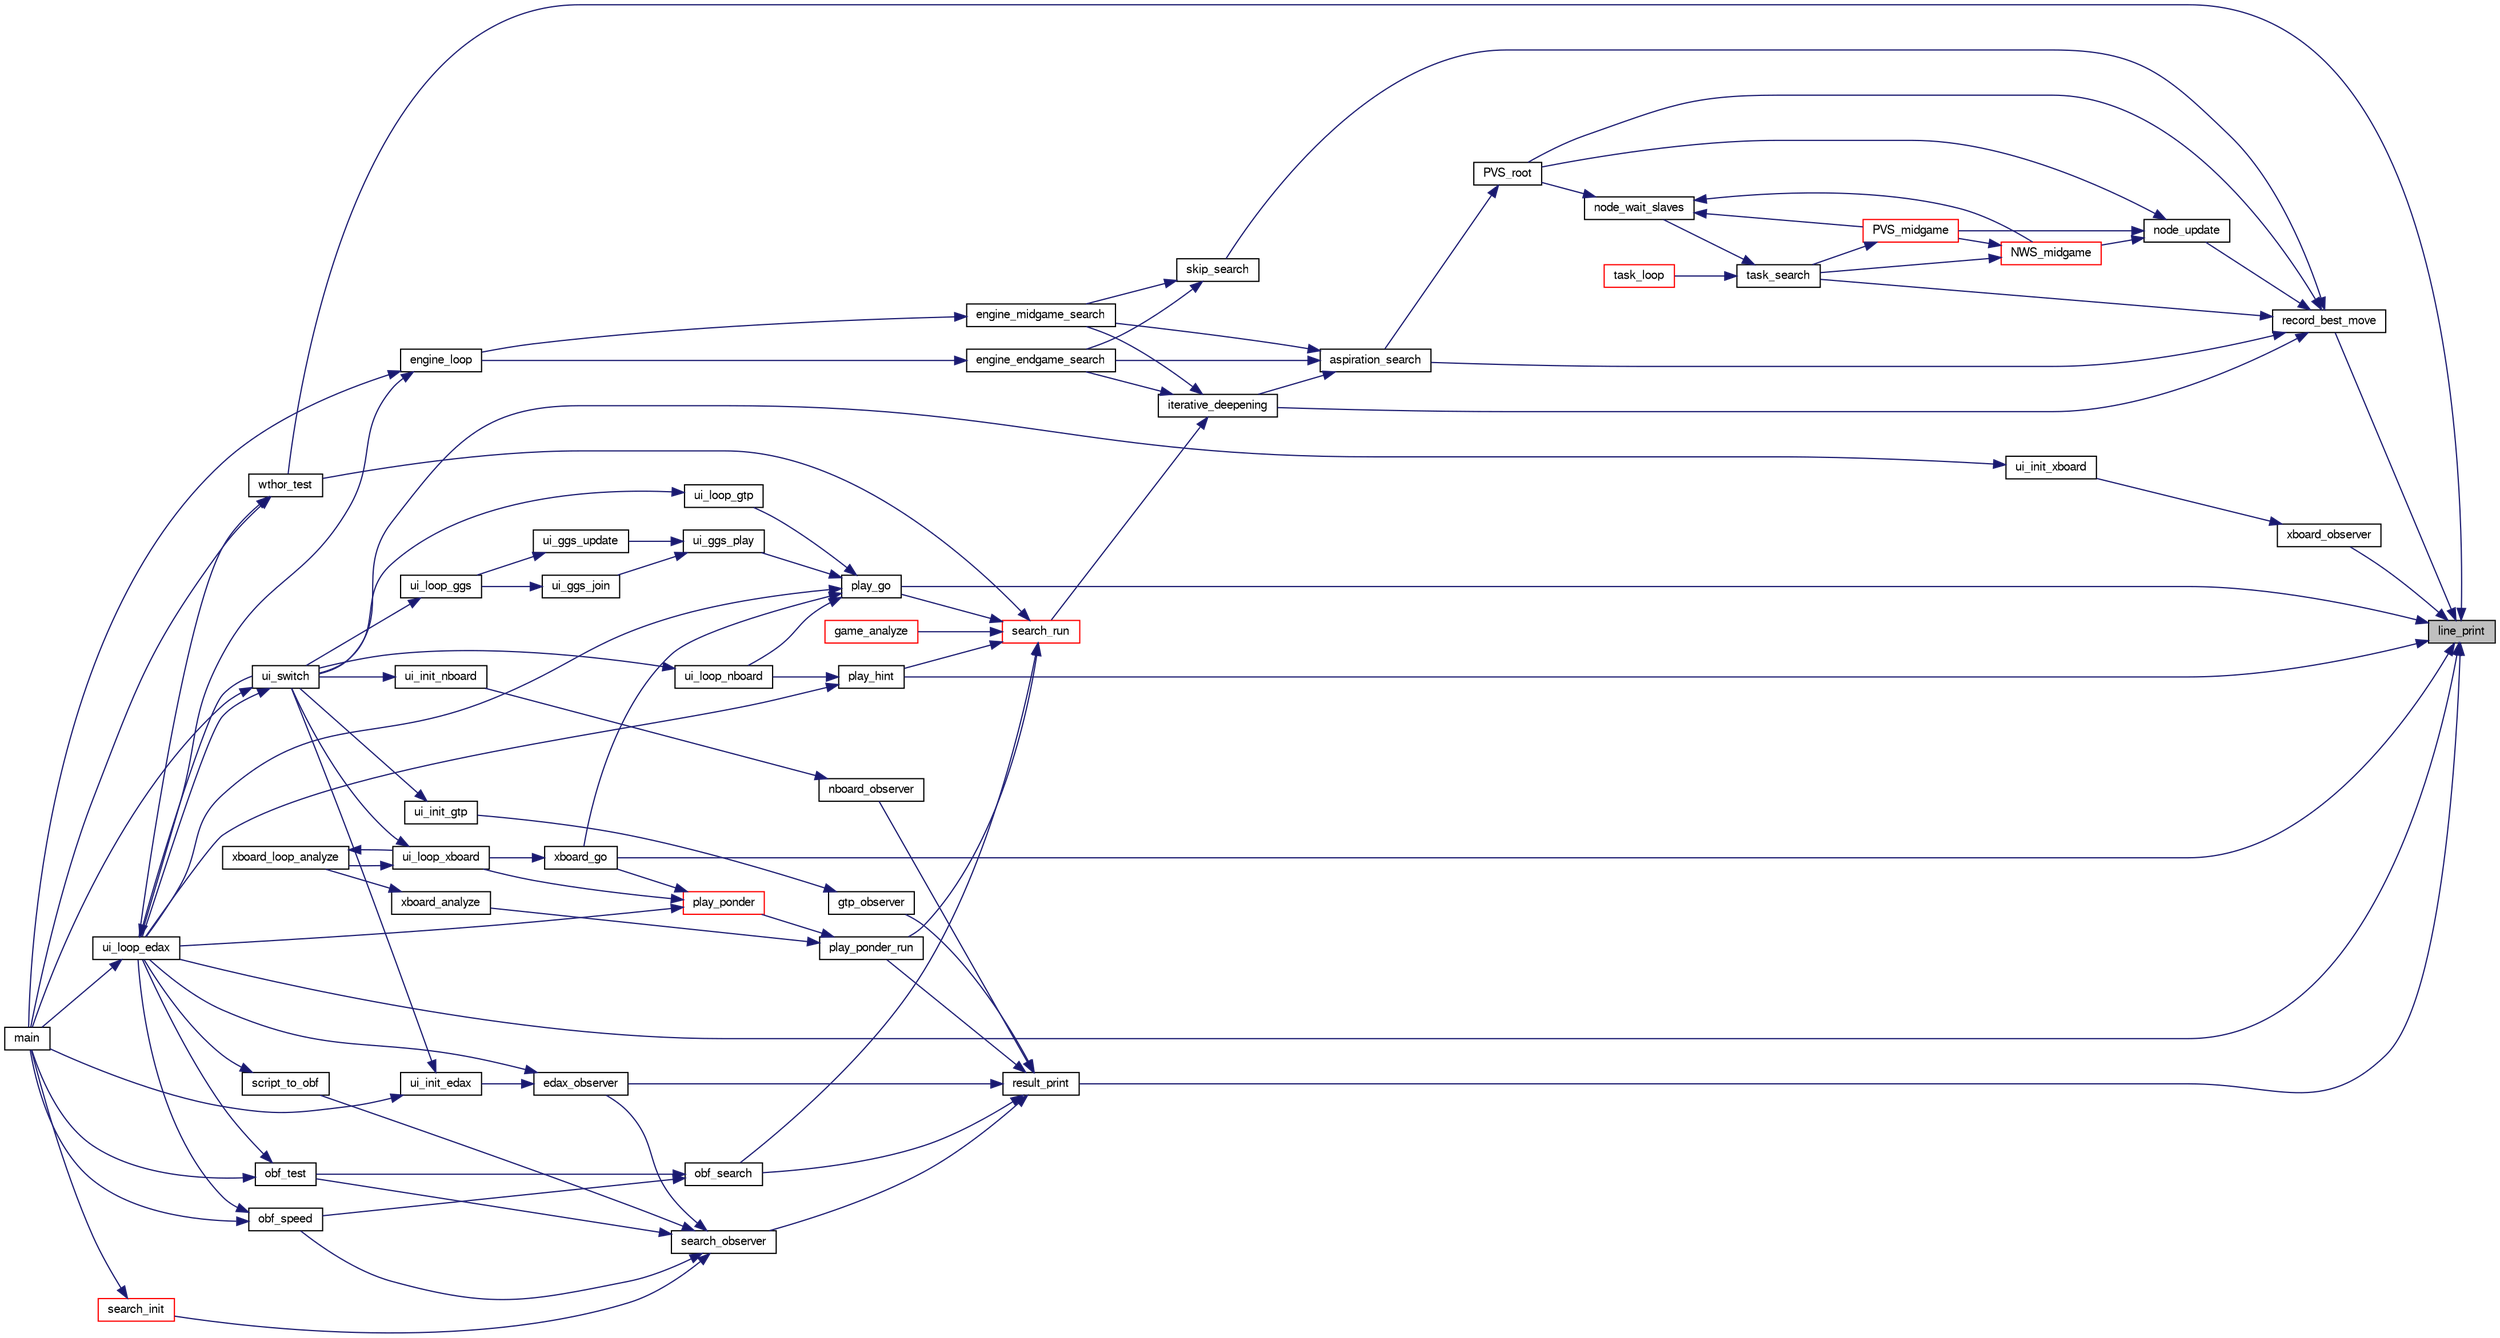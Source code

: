 digraph "line_print"
{
 // LATEX_PDF_SIZE
  bgcolor="transparent";
  edge [fontname="FreeSans",fontsize="10",labelfontname="FreeSans",labelfontsize="10"];
  node [fontname="FreeSans",fontsize="10",shape=record];
  rankdir="RL";
  Node1 [label="line_print",height=0.2,width=0.4,color="black", fillcolor="grey75", style="filled", fontcolor="black",tooltip="Print a move sequence."];
  Node1 -> Node2 [dir="back",color="midnightblue",fontsize="10",style="solid",fontname="FreeSans"];
  Node2 [label="play_go",height=0.2,width=0.4,color="black",URL="$play_8c.html#aeba64a0b6660a04cff93da447da3f746",tooltip="Start thinking."];
  Node2 -> Node3 [dir="back",color="midnightblue",fontsize="10",style="solid",fontname="FreeSans"];
  Node3 [label="ui_ggs_play",height=0.2,width=0.4,color="black",URL="$ggs_8c.html#a55704d516945d0fc38a4aae02fca1bfe",tooltip="ui_ggs_play"];
  Node3 -> Node4 [dir="back",color="midnightblue",fontsize="10",style="solid",fontname="FreeSans"];
  Node4 [label="ui_ggs_join",height=0.2,width=0.4,color="black",URL="$ggs_8c.html#afc8b9c7d5dd5c68bdabac6790ff83aff",tooltip="ui_ggs_join"];
  Node4 -> Node5 [dir="back",color="midnightblue",fontsize="10",style="solid",fontname="FreeSans"];
  Node5 [label="ui_loop_ggs",height=0.2,width=0.4,color="black",URL="$ggs_8c.html#a245d5c8f964506584b8d505c7305eb94",tooltip="ui_loop_ggs"];
  Node5 -> Node6 [dir="back",color="midnightblue",fontsize="10",style="solid",fontname="FreeSans"];
  Node6 [label="ui_switch",height=0.2,width=0.4,color="black",URL="$ui_8c.html#a4234d6b0fd690186ef0ec2fc2eba2d4d",tooltip="Switch between different User Interface."];
  Node6 -> Node7 [dir="back",color="midnightblue",fontsize="10",style="solid",fontname="FreeSans"];
  Node7 [label="main",height=0.2,width=0.4,color="black",URL="$main_8c.html#a3c04138a5bfe5d72780bb7e82a18e627",tooltip="edax main function."];
  Node6 -> Node8 [dir="back",color="midnightblue",fontsize="10",style="solid",fontname="FreeSans"];
  Node8 [label="ui_loop_edax",height=0.2,width=0.4,color="black",URL="$edax_8c.html#a2354b96c7688bae32bedb6203d672f50",tooltip="Loop event."];
  Node8 -> Node7 [dir="back",color="midnightblue",fontsize="10",style="solid",fontname="FreeSans"];
  Node8 -> Node6 [dir="back",color="midnightblue",fontsize="10",style="solid",fontname="FreeSans"];
  Node3 -> Node9 [dir="back",color="midnightblue",fontsize="10",style="solid",fontname="FreeSans"];
  Node9 [label="ui_ggs_update",height=0.2,width=0.4,color="black",URL="$ggs_8c.html#add208abcf5430b768477f3ea02a2b139",tooltip="ui_ggs_update"];
  Node9 -> Node5 [dir="back",color="midnightblue",fontsize="10",style="solid",fontname="FreeSans"];
  Node2 -> Node8 [dir="back",color="midnightblue",fontsize="10",style="solid",fontname="FreeSans"];
  Node2 -> Node10 [dir="back",color="midnightblue",fontsize="10",style="solid",fontname="FreeSans"];
  Node10 [label="ui_loop_gtp",height=0.2,width=0.4,color="black",URL="$gtp_8c.html#aa036470059be60da73acd63418093e1e",tooltip="Loop event."];
  Node10 -> Node6 [dir="back",color="midnightblue",fontsize="10",style="solid",fontname="FreeSans"];
  Node2 -> Node11 [dir="back",color="midnightblue",fontsize="10",style="solid",fontname="FreeSans"];
  Node11 [label="ui_loop_nboard",height=0.2,width=0.4,color="black",URL="$nboard_8c.html#a13ec69450a157e8cbf526b11d1a27be6",tooltip="Loop event."];
  Node11 -> Node6 [dir="back",color="midnightblue",fontsize="10",style="solid",fontname="FreeSans"];
  Node2 -> Node12 [dir="back",color="midnightblue",fontsize="10",style="solid",fontname="FreeSans"];
  Node12 [label="xboard_go",height=0.2,width=0.4,color="black",URL="$xboard_8c.html#ac3cbe43d38c75f78ef60f463f91bf3fe",tooltip=" "];
  Node12 -> Node13 [dir="back",color="midnightblue",fontsize="10",style="solid",fontname="FreeSans"];
  Node13 [label="ui_loop_xboard",height=0.2,width=0.4,color="black",URL="$ui_8h.html#af80ec70d3d08eb4c17c84d3997aaba0f",tooltip="Loop event."];
  Node13 -> Node6 [dir="back",color="midnightblue",fontsize="10",style="solid",fontname="FreeSans"];
  Node13 -> Node14 [dir="back",color="midnightblue",fontsize="10",style="solid",fontname="FreeSans"];
  Node14 [label="xboard_loop_analyze",height=0.2,width=0.4,color="black",URL="$xboard_8c.html#a6ec4f7e4a6e59e32b5eb95b566f098c8",tooltip="Analyze."];
  Node14 -> Node13 [dir="back",color="midnightblue",fontsize="10",style="solid",fontname="FreeSans"];
  Node1 -> Node15 [dir="back",color="midnightblue",fontsize="10",style="solid",fontname="FreeSans"];
  Node15 [label="play_hint",height=0.2,width=0.4,color="black",URL="$play_8c.html#a331a1824215c3c7be0241fe0e2d4da57",tooltip="Start thinking."];
  Node15 -> Node8 [dir="back",color="midnightblue",fontsize="10",style="solid",fontname="FreeSans"];
  Node15 -> Node11 [dir="back",color="midnightblue",fontsize="10",style="solid",fontname="FreeSans"];
  Node1 -> Node16 [dir="back",color="midnightblue",fontsize="10",style="solid",fontname="FreeSans"];
  Node16 [label="record_best_move",height=0.2,width=0.4,color="black",URL="$root_8c.html#ae557ecf41efe8b033969349603c765e2",tooltip="Record best move."];
  Node16 -> Node17 [dir="back",color="midnightblue",fontsize="10",style="solid",fontname="FreeSans"];
  Node17 [label="aspiration_search",height=0.2,width=0.4,color="black",URL="$root_8c.html#ad7e7acc5e26be0248b45eff34678ee3b",tooltip="Aspiration window."];
  Node17 -> Node18 [dir="back",color="midnightblue",fontsize="10",style="solid",fontname="FreeSans"];
  Node18 [label="engine_endgame_search",height=0.2,width=0.4,color="black",URL="$cassio_8c.html#a59118e647ced4f05560b431b30ad73b9",tooltip="Endgame search."];
  Node18 -> Node19 [dir="back",color="midnightblue",fontsize="10",style="solid",fontname="FreeSans"];
  Node19 [label="engine_loop",height=0.2,width=0.4,color="black",URL="$cassio_8c.html#a3c5b977358cdb105de103ac2c2829f01",tooltip="Loop event."];
  Node19 -> Node7 [dir="back",color="midnightblue",fontsize="10",style="solid",fontname="FreeSans"];
  Node19 -> Node8 [dir="back",color="midnightblue",fontsize="10",style="solid",fontname="FreeSans"];
  Node17 -> Node20 [dir="back",color="midnightblue",fontsize="10",style="solid",fontname="FreeSans"];
  Node20 [label="engine_midgame_search",height=0.2,width=0.4,color="black",URL="$cassio_8c.html#a71ebe2bfb187238a48c94edd82cb3024",tooltip="Midgame search."];
  Node20 -> Node19 [dir="back",color="midnightblue",fontsize="10",style="solid",fontname="FreeSans"];
  Node17 -> Node21 [dir="back",color="midnightblue",fontsize="10",style="solid",fontname="FreeSans"];
  Node21 [label="iterative_deepening",height=0.2,width=0.4,color="black",URL="$root_8c.html#a0e77250a21e5f5d70917a5356c22f5f3",tooltip="Iterative deepening."];
  Node21 -> Node18 [dir="back",color="midnightblue",fontsize="10",style="solid",fontname="FreeSans"];
  Node21 -> Node20 [dir="back",color="midnightblue",fontsize="10",style="solid",fontname="FreeSans"];
  Node21 -> Node22 [dir="back",color="midnightblue",fontsize="10",style="solid",fontname="FreeSans"];
  Node22 [label="search_run",height=0.2,width=0.4,color="red",URL="$root_8c.html#ae8b727693fc7a90e504bd8abec158c84",tooltip="Search the bestmove of a given board."];
  Node22 -> Node23 [dir="back",color="midnightblue",fontsize="10",style="solid",fontname="FreeSans"];
  Node23 [label="game_analyze",height=0.2,width=0.4,color="red",URL="$game_8c.html#a17775ff0efa3d8592bed935dedb31a45",tooltip="Analyze an endgame."];
  Node22 -> Node31 [dir="back",color="midnightblue",fontsize="10",style="solid",fontname="FreeSans"];
  Node31 [label="obf_search",height=0.2,width=0.4,color="black",URL="$obftest_8c.html#ab9783a5ca8dc9d2b69ed9ae61945bbfb",tooltip="Analyze an OBF structure."];
  Node31 -> Node32 [dir="back",color="midnightblue",fontsize="10",style="solid",fontname="FreeSans"];
  Node32 [label="obf_speed",height=0.2,width=0.4,color="black",URL="$obftest_8c.html#a07fd9cdb993c22a9de285e054331e4e4",tooltip="Test edax speed by running for at least 1 minutes on problems deeper and deeper."];
  Node32 -> Node7 [dir="back",color="midnightblue",fontsize="10",style="solid",fontname="FreeSans"];
  Node32 -> Node8 [dir="back",color="midnightblue",fontsize="10",style="solid",fontname="FreeSans"];
  Node31 -> Node33 [dir="back",color="midnightblue",fontsize="10",style="solid",fontname="FreeSans"];
  Node33 [label="obf_test",height=0.2,width=0.4,color="black",URL="$obftest_8c.html#af8974909ba686b74a0620bdcc7ef5f81",tooltip="Test an OBF file."];
  Node33 -> Node7 [dir="back",color="midnightblue",fontsize="10",style="solid",fontname="FreeSans"];
  Node33 -> Node8 [dir="back",color="midnightblue",fontsize="10",style="solid",fontname="FreeSans"];
  Node22 -> Node2 [dir="back",color="midnightblue",fontsize="10",style="solid",fontname="FreeSans"];
  Node22 -> Node15 [dir="back",color="midnightblue",fontsize="10",style="solid",fontname="FreeSans"];
  Node22 -> Node36 [dir="back",color="midnightblue",fontsize="10",style="solid",fontname="FreeSans"];
  Node36 [label="play_ponder_run",height=0.2,width=0.4,color="black",URL="$play_8c.html#a6a826d8e8634b46e269daeed05de785c",tooltip="do ponderation."];
  Node36 -> Node37 [dir="back",color="midnightblue",fontsize="10",style="solid",fontname="FreeSans"];
  Node37 [label="play_ponder",height=0.2,width=0.4,color="red",URL="$play_8c.html#a391455b9715193a13afe7d863734893f",tooltip="Ponder."];
  Node37 -> Node8 [dir="back",color="midnightblue",fontsize="10",style="solid",fontname="FreeSans"];
  Node37 -> Node13 [dir="back",color="midnightblue",fontsize="10",style="solid",fontname="FreeSans"];
  Node37 -> Node12 [dir="back",color="midnightblue",fontsize="10",style="solid",fontname="FreeSans"];
  Node36 -> Node39 [dir="back",color="midnightblue",fontsize="10",style="solid",fontname="FreeSans"];
  Node39 [label="xboard_analyze",height=0.2,width=0.4,color="black",URL="$xboard_8c.html#a213bcf9938dc33b50c60576920dbecda",tooltip="Analyze."];
  Node39 -> Node14 [dir="back",color="midnightblue",fontsize="10",style="solid",fontname="FreeSans"];
  Node22 -> Node26 [dir="back",color="midnightblue",fontsize="10",style="solid",fontname="FreeSans"];
  Node26 [label="wthor_test",height=0.2,width=0.4,color="black",URL="$base_8c.html#acd4aaf9717e79148da6c763b1c022016",tooltip="Test Search with a wthor base."];
  Node26 -> Node7 [dir="back",color="midnightblue",fontsize="10",style="solid",fontname="FreeSans"];
  Node26 -> Node8 [dir="back",color="midnightblue",fontsize="10",style="solid",fontname="FreeSans"];
  Node16 -> Node21 [dir="back",color="midnightblue",fontsize="10",style="solid",fontname="FreeSans"];
  Node16 -> Node66 [dir="back",color="midnightblue",fontsize="10",style="solid",fontname="FreeSans"];
  Node66 [label="node_update",height=0.2,width=0.4,color="black",URL="$ybwc_8c.html#aaa3720f7191596fadf637ee6fddc8666",tooltip="Update a node."];
  Node66 -> Node67 [dir="back",color="midnightblue",fontsize="10",style="solid",fontname="FreeSans"];
  Node67 [label="NWS_midgame",height=0.2,width=0.4,color="red",URL="$midgame_8c.html#a124e89d53abb00ee28a9f3135b5682dc",tooltip="Evaluate a midgame position with a Null Window Search algorithm."];
  Node67 -> Node68 [dir="back",color="midnightblue",fontsize="10",style="solid",fontname="FreeSans"];
  Node68 [label="PVS_midgame",height=0.2,width=0.4,color="red",URL="$midgame_8c.html#a356424012da8237d13afb64450c0fb33",tooltip="Evaluate a position with a deep Principal Variation Search algorithm."];
  Node68 -> Node71 [dir="back",color="midnightblue",fontsize="10",style="solid",fontname="FreeSans"];
  Node71 [label="task_search",height=0.2,width=0.4,color="black",URL="$ybwc_8c.html#aaa4fc1461e78cd5569318f9e19399e50",tooltip="A parallel search within a Task structure."];
  Node71 -> Node72 [dir="back",color="midnightblue",fontsize="10",style="solid",fontname="FreeSans"];
  Node72 [label="node_wait_slaves",height=0.2,width=0.4,color="black",URL="$ybwc_8c.html#a6cab65bf7dade2f8653a2e3276b89c78",tooltip="Wait for slaves termination."];
  Node72 -> Node67 [dir="back",color="midnightblue",fontsize="10",style="solid",fontname="FreeSans"];
  Node72 -> Node68 [dir="back",color="midnightblue",fontsize="10",style="solid",fontname="FreeSans"];
  Node72 -> Node70 [dir="back",color="midnightblue",fontsize="10",style="solid",fontname="FreeSans"];
  Node70 [label="PVS_root",height=0.2,width=0.4,color="black",URL="$root_8c.html#a1367650ce57b9632f862da187074edb7",tooltip="Principal Variation Search algorithm at the root of the tree."];
  Node70 -> Node17 [dir="back",color="midnightblue",fontsize="10",style="solid",fontname="FreeSans"];
  Node71 -> Node73 [dir="back",color="midnightblue",fontsize="10",style="solid",fontname="FreeSans"];
  Node73 [label="task_loop",height=0.2,width=0.4,color="red",URL="$ybwc_8c.html#a6b16943d9461c507b37a3228768e840d",tooltip="The main loop runned by a task."];
  Node67 -> Node71 [dir="back",color="midnightblue",fontsize="10",style="solid",fontname="FreeSans"];
  Node66 -> Node68 [dir="back",color="midnightblue",fontsize="10",style="solid",fontname="FreeSans"];
  Node66 -> Node70 [dir="back",color="midnightblue",fontsize="10",style="solid",fontname="FreeSans"];
  Node16 -> Node70 [dir="back",color="midnightblue",fontsize="10",style="solid",fontname="FreeSans"];
  Node16 -> Node82 [dir="back",color="midnightblue",fontsize="10",style="solid",fontname="FreeSans"];
  Node82 [label="skip_search",height=0.2,width=0.4,color="black",URL="$cassio_8c.html#a9d4678777a6a7d2828934b2c8f0dc182",tooltip="Check if a search has already been done here."];
  Node82 -> Node18 [dir="back",color="midnightblue",fontsize="10",style="solid",fontname="FreeSans"];
  Node82 -> Node20 [dir="back",color="midnightblue",fontsize="10",style="solid",fontname="FreeSans"];
  Node16 -> Node71 [dir="back",color="midnightblue",fontsize="10",style="solid",fontname="FreeSans"];
  Node1 -> Node83 [dir="back",color="midnightblue",fontsize="10",style="solid",fontname="FreeSans"];
  Node83 [label="result_print",height=0.2,width=0.4,color="black",URL="$search_8c.html#a67ebbff0df886828d1dd767a949c7a15",tooltip="Print the current search result."];
  Node83 -> Node84 [dir="back",color="midnightblue",fontsize="10",style="solid",fontname="FreeSans"];
  Node84 [label="edax_observer",height=0.2,width=0.4,color="black",URL="$edax_8c.html#aec66b0d69d3fd45602c3d182dd24c083",tooltip="default search oberver."];
  Node84 -> Node49 [dir="back",color="midnightblue",fontsize="10",style="solid",fontname="FreeSans"];
  Node49 [label="ui_init_edax",height=0.2,width=0.4,color="black",URL="$edax_8c.html#a81c315385e722ec80548a441fb48f2d1",tooltip="initialize edax protocol."];
  Node49 -> Node7 [dir="back",color="midnightblue",fontsize="10",style="solid",fontname="FreeSans"];
  Node49 -> Node6 [dir="back",color="midnightblue",fontsize="10",style="solid",fontname="FreeSans"];
  Node84 -> Node8 [dir="back",color="midnightblue",fontsize="10",style="solid",fontname="FreeSans"];
  Node83 -> Node85 [dir="back",color="midnightblue",fontsize="10",style="solid",fontname="FreeSans"];
  Node85 [label="gtp_observer",height=0.2,width=0.4,color="black",URL="$gtp_8c.html#aa57db8fc7edea71dfeddf360163ac985",tooltip=" "];
  Node85 -> Node51 [dir="back",color="midnightblue",fontsize="10",style="solid",fontname="FreeSans"];
  Node51 [label="ui_init_gtp",height=0.2,width=0.4,color="black",URL="$gtp_8c.html#a7b42dec8ff972c87d5daee524f7e1cc1",tooltip="initialize edax protocol"];
  Node51 -> Node6 [dir="back",color="midnightblue",fontsize="10",style="solid",fontname="FreeSans"];
  Node83 -> Node86 [dir="back",color="midnightblue",fontsize="10",style="solid",fontname="FreeSans"];
  Node86 [label="nboard_observer",height=0.2,width=0.4,color="black",URL="$nboard_8c.html#a0fb9b9022a8e93cb0d54d950f894288e",tooltip=" "];
  Node86 -> Node52 [dir="back",color="midnightblue",fontsize="10",style="solid",fontname="FreeSans"];
  Node52 [label="ui_init_nboard",height=0.2,width=0.4,color="black",URL="$nboard_8c.html#ab5139f1429f56d5e64bdd2172193d01f",tooltip="initialize edax protocol"];
  Node52 -> Node6 [dir="back",color="midnightblue",fontsize="10",style="solid",fontname="FreeSans"];
  Node83 -> Node31 [dir="back",color="midnightblue",fontsize="10",style="solid",fontname="FreeSans"];
  Node83 -> Node36 [dir="back",color="midnightblue",fontsize="10",style="solid",fontname="FreeSans"];
  Node83 -> Node87 [dir="back",color="midnightblue",fontsize="10",style="solid",fontname="FreeSans"];
  Node87 [label="search_observer",height=0.2,width=0.4,color="black",URL="$search_8c.html#af9e93aeefcb80dd5aa756a4027d2e880",tooltip="default observer."];
  Node87 -> Node84 [dir="back",color="midnightblue",fontsize="10",style="solid",fontname="FreeSans"];
  Node87 -> Node32 [dir="back",color="midnightblue",fontsize="10",style="solid",fontname="FreeSans"];
  Node87 -> Node33 [dir="back",color="midnightblue",fontsize="10",style="solid",fontname="FreeSans"];
  Node87 -> Node30 [dir="back",color="midnightblue",fontsize="10",style="solid",fontname="FreeSans"];
  Node30 [label="script_to_obf",height=0.2,width=0.4,color="black",URL="$obftest_8c.html#ad1bc6f7d32d2b1775f5e91f2d2e0f8b8",tooltip="Build an OBF file from a Script file."];
  Node30 -> Node8 [dir="back",color="midnightblue",fontsize="10",style="solid",fontname="FreeSans"];
  Node87 -> Node75 [dir="back",color="midnightblue",fontsize="10",style="solid",fontname="FreeSans"];
  Node75 [label="search_init",height=0.2,width=0.4,color="red",URL="$search_8c.html#a1b7d29da171f6927ea8212ee768f37c9",tooltip="Init the main search."];
  Node75 -> Node7 [dir="back",color="midnightblue",fontsize="10",style="solid",fontname="FreeSans"];
  Node1 -> Node8 [dir="back",color="midnightblue",fontsize="10",style="solid",fontname="FreeSans"];
  Node1 -> Node26 [dir="back",color="midnightblue",fontsize="10",style="solid",fontname="FreeSans"];
  Node1 -> Node12 [dir="back",color="midnightblue",fontsize="10",style="solid",fontname="FreeSans"];
  Node1 -> Node88 [dir="back",color="midnightblue",fontsize="10",style="solid",fontname="FreeSans"];
  Node88 [label="xboard_observer",height=0.2,width=0.4,color="black",URL="$xboard_8c.html#a11559dcb0010a22a03bf85d2e51158c9",tooltip="Search oberver."];
  Node88 -> Node53 [dir="back",color="midnightblue",fontsize="10",style="solid",fontname="FreeSans"];
  Node53 [label="ui_init_xboard",height=0.2,width=0.4,color="black",URL="$ui_8h.html#a5ec1cf7d2d607dd20072ae467b3c16e4",tooltip="initialize xboard protocol."];
  Node53 -> Node6 [dir="back",color="midnightblue",fontsize="10",style="solid",fontname="FreeSans"];
}
